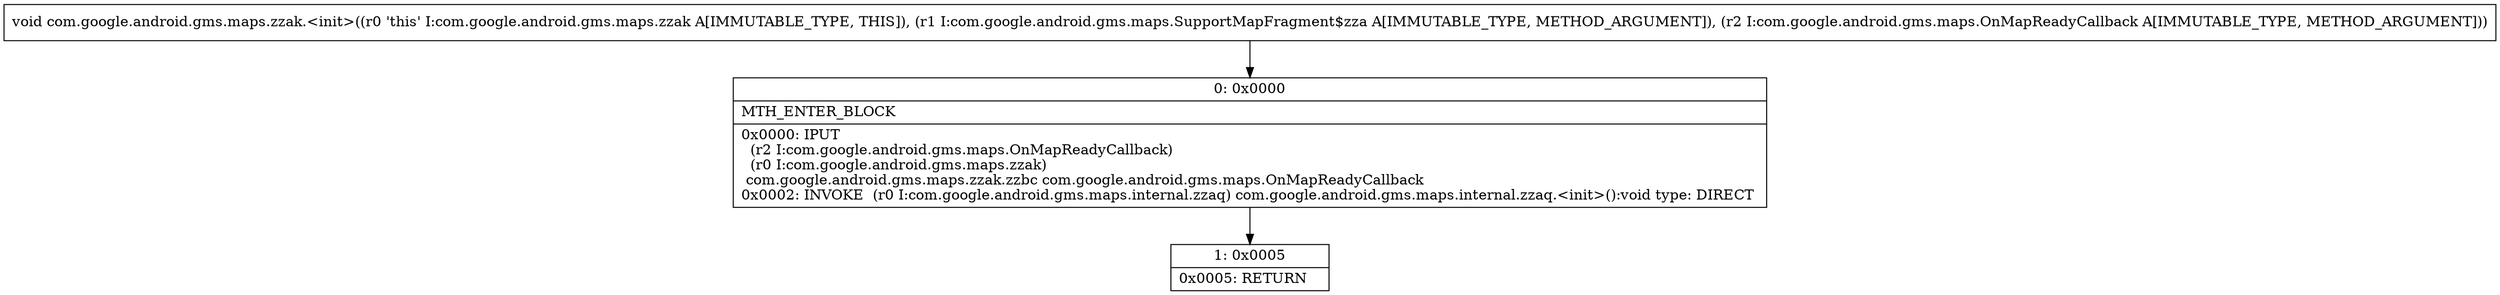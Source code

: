 digraph "CFG forcom.google.android.gms.maps.zzak.\<init\>(Lcom\/google\/android\/gms\/maps\/SupportMapFragment$zza;Lcom\/google\/android\/gms\/maps\/OnMapReadyCallback;)V" {
Node_0 [shape=record,label="{0\:\ 0x0000|MTH_ENTER_BLOCK\l|0x0000: IPUT  \l  (r2 I:com.google.android.gms.maps.OnMapReadyCallback)\l  (r0 I:com.google.android.gms.maps.zzak)\l com.google.android.gms.maps.zzak.zzbc com.google.android.gms.maps.OnMapReadyCallback \l0x0002: INVOKE  (r0 I:com.google.android.gms.maps.internal.zzaq) com.google.android.gms.maps.internal.zzaq.\<init\>():void type: DIRECT \l}"];
Node_1 [shape=record,label="{1\:\ 0x0005|0x0005: RETURN   \l}"];
MethodNode[shape=record,label="{void com.google.android.gms.maps.zzak.\<init\>((r0 'this' I:com.google.android.gms.maps.zzak A[IMMUTABLE_TYPE, THIS]), (r1 I:com.google.android.gms.maps.SupportMapFragment$zza A[IMMUTABLE_TYPE, METHOD_ARGUMENT]), (r2 I:com.google.android.gms.maps.OnMapReadyCallback A[IMMUTABLE_TYPE, METHOD_ARGUMENT])) }"];
MethodNode -> Node_0;
Node_0 -> Node_1;
}

